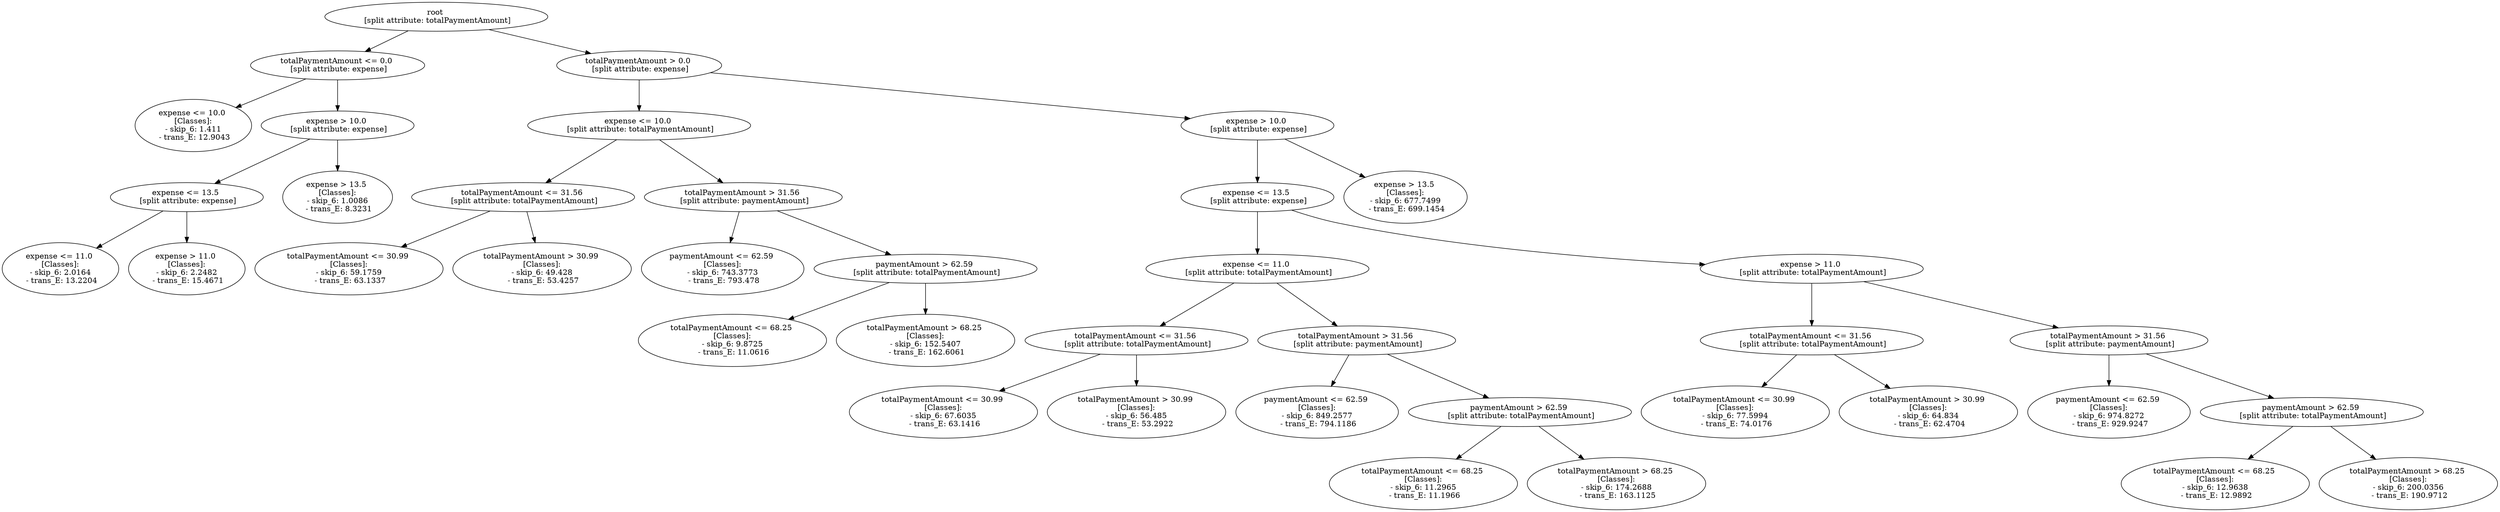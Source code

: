 // Road_Traffic_Fine_Management_Process-p_7-10
digraph "Road_Traffic_Fine_Management_Process-p_7-10" {
	"06b0ae97-c9cb-4839-be92-7e239ef5559f" [label="root 
 [split attribute: totalPaymentAmount]"]
	"6998eefc-b9fc-47db-aa6a-c6453b6db6cf" [label="totalPaymentAmount <= 0.0 
 [split attribute: expense]"]
	"06b0ae97-c9cb-4839-be92-7e239ef5559f" -> "6998eefc-b9fc-47db-aa6a-c6453b6db6cf"
	"422388d6-382e-47f6-b4e7-64b7855853c7" [label="expense <= 10.0 
 [Classes]: 
 - skip_6: 1.411 
 - trans_E: 12.9043"]
	"6998eefc-b9fc-47db-aa6a-c6453b6db6cf" -> "422388d6-382e-47f6-b4e7-64b7855853c7"
	"b8533016-c538-43a3-b701-a1f41d1e6164" [label="expense > 10.0 
 [split attribute: expense]"]
	"6998eefc-b9fc-47db-aa6a-c6453b6db6cf" -> "b8533016-c538-43a3-b701-a1f41d1e6164"
	"0100597c-9862-4109-814e-45cc1fec97d5" [label="expense <= 13.5 
 [split attribute: expense]"]
	"b8533016-c538-43a3-b701-a1f41d1e6164" -> "0100597c-9862-4109-814e-45cc1fec97d5"
	"fdfba198-72d3-4169-971d-62c4caaa1137" [label="expense <= 11.0 
 [Classes]: 
 - skip_6: 2.0164 
 - trans_E: 13.2204"]
	"0100597c-9862-4109-814e-45cc1fec97d5" -> "fdfba198-72d3-4169-971d-62c4caaa1137"
	"c4585c67-848b-43cc-b6c6-f20af641648c" [label="expense > 11.0 
 [Classes]: 
 - skip_6: 2.2482 
 - trans_E: 15.4671"]
	"0100597c-9862-4109-814e-45cc1fec97d5" -> "c4585c67-848b-43cc-b6c6-f20af641648c"
	"41cca7f7-5058-4dd9-846d-e168355aa00e" [label="expense > 13.5 
 [Classes]: 
 - skip_6: 1.0086 
 - trans_E: 8.3231"]
	"b8533016-c538-43a3-b701-a1f41d1e6164" -> "41cca7f7-5058-4dd9-846d-e168355aa00e"
	"a0330062-4b59-4650-b1af-42e1b638068e" [label="totalPaymentAmount > 0.0 
 [split attribute: expense]"]
	"06b0ae97-c9cb-4839-be92-7e239ef5559f" -> "a0330062-4b59-4650-b1af-42e1b638068e"
	"2ba5dc80-a758-44d9-a7ea-e44a0831c0a0" [label="expense <= 10.0 
 [split attribute: totalPaymentAmount]"]
	"a0330062-4b59-4650-b1af-42e1b638068e" -> "2ba5dc80-a758-44d9-a7ea-e44a0831c0a0"
	"545fa164-e3db-4b90-8549-f4ce422ffae4" [label="totalPaymentAmount <= 31.56 
 [split attribute: totalPaymentAmount]"]
	"2ba5dc80-a758-44d9-a7ea-e44a0831c0a0" -> "545fa164-e3db-4b90-8549-f4ce422ffae4"
	"764ba740-155c-4707-85b5-925407e52d81" [label="totalPaymentAmount <= 30.99 
 [Classes]: 
 - skip_6: 59.1759 
 - trans_E: 63.1337"]
	"545fa164-e3db-4b90-8549-f4ce422ffae4" -> "764ba740-155c-4707-85b5-925407e52d81"
	"489cac65-159c-493a-a638-ccab6752643c" [label="totalPaymentAmount > 30.99 
 [Classes]: 
 - skip_6: 49.428 
 - trans_E: 53.4257"]
	"545fa164-e3db-4b90-8549-f4ce422ffae4" -> "489cac65-159c-493a-a638-ccab6752643c"
	"2cbb600f-af3c-4cc8-b2b3-128f1b5506af" [label="totalPaymentAmount > 31.56 
 [split attribute: paymentAmount]"]
	"2ba5dc80-a758-44d9-a7ea-e44a0831c0a0" -> "2cbb600f-af3c-4cc8-b2b3-128f1b5506af"
	"0f3faba0-7d2f-4366-89b8-041448e46e84" [label="paymentAmount <= 62.59 
 [Classes]: 
 - skip_6: 743.3773 
 - trans_E: 793.478"]
	"2cbb600f-af3c-4cc8-b2b3-128f1b5506af" -> "0f3faba0-7d2f-4366-89b8-041448e46e84"
	"f0326498-fa78-4038-b9a2-05a7b77982a3" [label="paymentAmount > 62.59 
 [split attribute: totalPaymentAmount]"]
	"2cbb600f-af3c-4cc8-b2b3-128f1b5506af" -> "f0326498-fa78-4038-b9a2-05a7b77982a3"
	"a90a9565-e7df-41e6-b1c5-f95dca46a5d0" [label="totalPaymentAmount <= 68.25 
 [Classes]: 
 - skip_6: 9.8725 
 - trans_E: 11.0616"]
	"f0326498-fa78-4038-b9a2-05a7b77982a3" -> "a90a9565-e7df-41e6-b1c5-f95dca46a5d0"
	"b05d4103-c0cf-4d85-a5aa-00dc32a15799" [label="totalPaymentAmount > 68.25 
 [Classes]: 
 - skip_6: 152.5407 
 - trans_E: 162.6061"]
	"f0326498-fa78-4038-b9a2-05a7b77982a3" -> "b05d4103-c0cf-4d85-a5aa-00dc32a15799"
	"2281c606-6430-4694-9fab-2da04c97b600" [label="expense > 10.0 
 [split attribute: expense]"]
	"a0330062-4b59-4650-b1af-42e1b638068e" -> "2281c606-6430-4694-9fab-2da04c97b600"
	"144e35d5-a960-4ddc-93d6-b541ef61b7db" [label="expense <= 13.5 
 [split attribute: expense]"]
	"2281c606-6430-4694-9fab-2da04c97b600" -> "144e35d5-a960-4ddc-93d6-b541ef61b7db"
	"0117107c-b24e-4f54-b3b1-fd1d0c6b2669" [label="expense <= 11.0 
 [split attribute: totalPaymentAmount]"]
	"144e35d5-a960-4ddc-93d6-b541ef61b7db" -> "0117107c-b24e-4f54-b3b1-fd1d0c6b2669"
	"cb9e5220-660e-477f-a3e3-961ccc26f2bd" [label="totalPaymentAmount <= 31.56 
 [split attribute: totalPaymentAmount]"]
	"0117107c-b24e-4f54-b3b1-fd1d0c6b2669" -> "cb9e5220-660e-477f-a3e3-961ccc26f2bd"
	"2f2d2cee-b7e3-489f-a2ee-33ffdec66f1e" [label="totalPaymentAmount <= 30.99 
 [Classes]: 
 - skip_6: 67.6035 
 - trans_E: 63.1416"]
	"cb9e5220-660e-477f-a3e3-961ccc26f2bd" -> "2f2d2cee-b7e3-489f-a2ee-33ffdec66f1e"
	"557f0e1e-b1d8-487d-a6bf-a0d31dbd72c9" [label="totalPaymentAmount > 30.99 
 [Classes]: 
 - skip_6: 56.485 
 - trans_E: 53.2922"]
	"cb9e5220-660e-477f-a3e3-961ccc26f2bd" -> "557f0e1e-b1d8-487d-a6bf-a0d31dbd72c9"
	"56d4c876-5aba-4a60-8a83-9af5d4c4daf8" [label="totalPaymentAmount > 31.56 
 [split attribute: paymentAmount]"]
	"0117107c-b24e-4f54-b3b1-fd1d0c6b2669" -> "56d4c876-5aba-4a60-8a83-9af5d4c4daf8"
	"6be78654-f222-4709-a66a-961f181421f5" [label="paymentAmount <= 62.59 
 [Classes]: 
 - skip_6: 849.2577 
 - trans_E: 794.1186"]
	"56d4c876-5aba-4a60-8a83-9af5d4c4daf8" -> "6be78654-f222-4709-a66a-961f181421f5"
	"81102c6b-0da5-4adb-9ba5-596529c5ce3f" [label="paymentAmount > 62.59 
 [split attribute: totalPaymentAmount]"]
	"56d4c876-5aba-4a60-8a83-9af5d4c4daf8" -> "81102c6b-0da5-4adb-9ba5-596529c5ce3f"
	"f6cedd6f-a493-4230-b42c-79f05fb48c76" [label="totalPaymentAmount <= 68.25 
 [Classes]: 
 - skip_6: 11.2965 
 - trans_E: 11.1966"]
	"81102c6b-0da5-4adb-9ba5-596529c5ce3f" -> "f6cedd6f-a493-4230-b42c-79f05fb48c76"
	"9bfdec11-fffc-4802-b804-9bc9bee6cd5a" [label="totalPaymentAmount > 68.25 
 [Classes]: 
 - skip_6: 174.2688 
 - trans_E: 163.1125"]
	"81102c6b-0da5-4adb-9ba5-596529c5ce3f" -> "9bfdec11-fffc-4802-b804-9bc9bee6cd5a"
	"6b26a429-6f8c-47fc-885e-03800491777a" [label="expense > 11.0 
 [split attribute: totalPaymentAmount]"]
	"144e35d5-a960-4ddc-93d6-b541ef61b7db" -> "6b26a429-6f8c-47fc-885e-03800491777a"
	"ade3c985-2cfc-4116-9052-dcf2e7303d73" [label="totalPaymentAmount <= 31.56 
 [split attribute: totalPaymentAmount]"]
	"6b26a429-6f8c-47fc-885e-03800491777a" -> "ade3c985-2cfc-4116-9052-dcf2e7303d73"
	"5229c2d8-4681-4165-aed3-5fcad4eb12d4" [label="totalPaymentAmount <= 30.99 
 [Classes]: 
 - skip_6: 77.5994 
 - trans_E: 74.0176"]
	"ade3c985-2cfc-4116-9052-dcf2e7303d73" -> "5229c2d8-4681-4165-aed3-5fcad4eb12d4"
	"2d86d2b2-4f60-4352-be9e-90e30f737a66" [label="totalPaymentAmount > 30.99 
 [Classes]: 
 - skip_6: 64.834 
 - trans_E: 62.4704"]
	"ade3c985-2cfc-4116-9052-dcf2e7303d73" -> "2d86d2b2-4f60-4352-be9e-90e30f737a66"
	"6039f677-4558-4ab7-b31b-3be57745ac17" [label="totalPaymentAmount > 31.56 
 [split attribute: paymentAmount]"]
	"6b26a429-6f8c-47fc-885e-03800491777a" -> "6039f677-4558-4ab7-b31b-3be57745ac17"
	"043fbaaa-38aa-4013-add7-73c0e4d56a18" [label="paymentAmount <= 62.59 
 [Classes]: 
 - skip_6: 974.8272 
 - trans_E: 929.9247"]
	"6039f677-4558-4ab7-b31b-3be57745ac17" -> "043fbaaa-38aa-4013-add7-73c0e4d56a18"
	"d1b1b088-aa03-4862-826f-540ada47dc12" [label="paymentAmount > 62.59 
 [split attribute: totalPaymentAmount]"]
	"6039f677-4558-4ab7-b31b-3be57745ac17" -> "d1b1b088-aa03-4862-826f-540ada47dc12"
	"4eacae25-8f54-4840-9458-3c8b203ba303" [label="totalPaymentAmount <= 68.25 
 [Classes]: 
 - skip_6: 12.9638 
 - trans_E: 12.9892"]
	"d1b1b088-aa03-4862-826f-540ada47dc12" -> "4eacae25-8f54-4840-9458-3c8b203ba303"
	"14645eda-69d7-4153-81dd-88f1f2d187b7" [label="totalPaymentAmount > 68.25 
 [Classes]: 
 - skip_6: 200.0356 
 - trans_E: 190.9712"]
	"d1b1b088-aa03-4862-826f-540ada47dc12" -> "14645eda-69d7-4153-81dd-88f1f2d187b7"
	"b9fbbd66-a3bc-4aa7-8ad9-468a1a4cc266" [label="expense > 13.5 
 [Classes]: 
 - skip_6: 677.7499 
 - trans_E: 699.1454"]
	"2281c606-6430-4694-9fab-2da04c97b600" -> "b9fbbd66-a3bc-4aa7-8ad9-468a1a4cc266"
}
